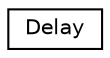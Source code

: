 digraph "Graphical Class Hierarchy"
{
  edge [fontname="Helvetica",fontsize="10",labelfontname="Helvetica",labelfontsize="10"];
  node [fontname="Helvetica",fontsize="10",shape=record];
  rankdir="LR";
  Node1 [label="Delay",height=0.2,width=0.4,color="black", fillcolor="white", style="filled",URL="$class_delay.html"];
}
